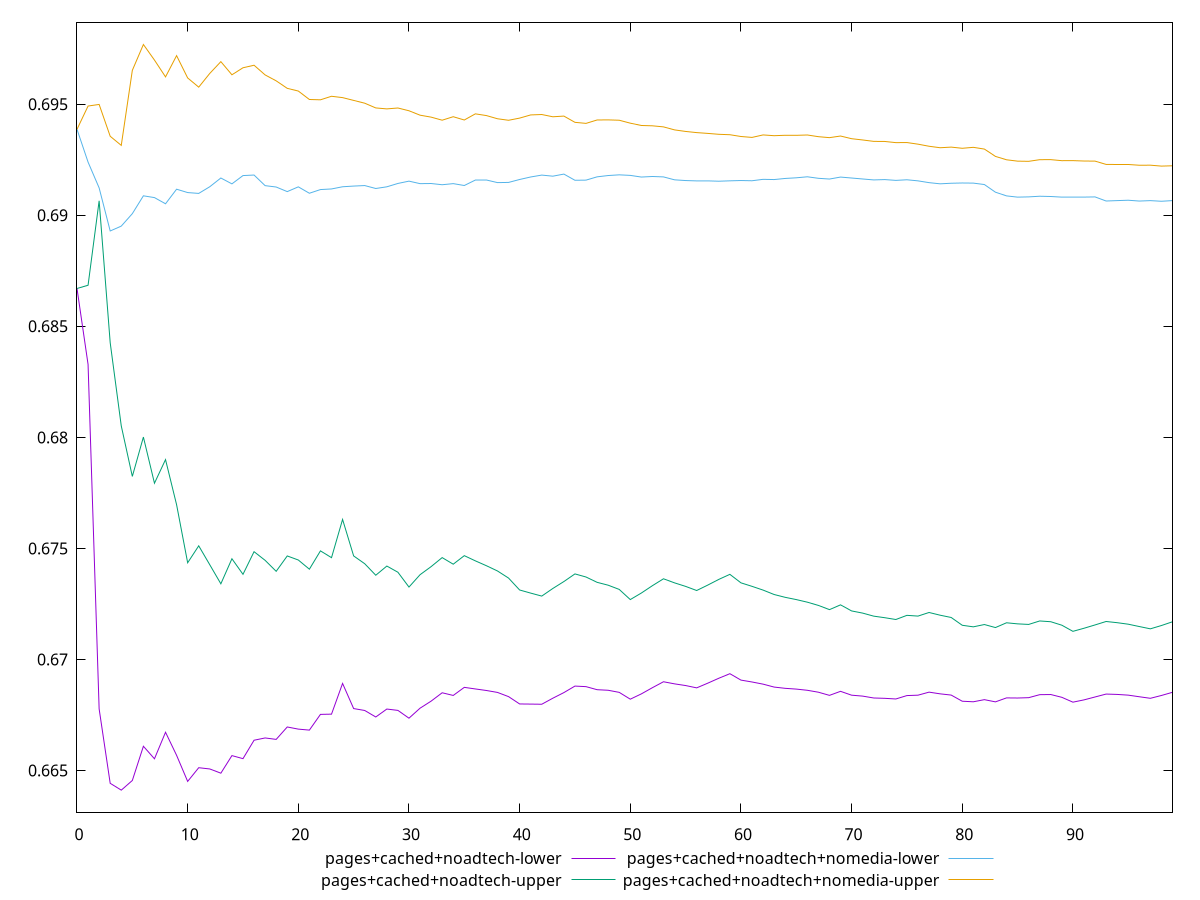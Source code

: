 reset

$pagesCachedNoadtechLower <<EOF
0 0.6867057909921412
1 0.683285381454445
2 0.667775571766083
3 0.6644226261727723
4 0.6641155140563078
5 0.664549871686838
6 0.6660912669389585
7 0.6655271342634578
8 0.6667217571386909
9 0.6656832452382159
10 0.6645081881279862
11 0.6651255699513532
12 0.6650687565268066
13 0.6648786332015216
14 0.665670407088514
15 0.6655332894502868
16 0.6663625402663337
17 0.666465444770419
18 0.6664008313283115
19 0.6669596891339381
20 0.6668633485374034
21 0.6668185320724522
22 0.6675268775872353
23 0.6675372410641327
24 0.6689204444257425
25 0.6677887247360771
26 0.6677028691882056
27 0.6674095454198476
28 0.6677672195259703
29 0.6677061360940728
30 0.6673554110910581
31 0.6678052449156031
32 0.6681227550850303
33 0.6684999790684615
34 0.6683795959526763
35 0.6687435578881019
36 0.6686719407077459
37 0.6686023736534961
38 0.6685155393467447
39 0.6683264064164979
40 0.6679963080356751
41 0.667990240636281
42 0.6679831093735201
43 0.668254816749576
44 0.6685080041281232
45 0.6688014185378927
46 0.6687759874314501
47 0.6686384757479416
48 0.6686127622410066
49 0.6685184246523366
50 0.6682112121061553
51 0.6684495641890357
52 0.6687289491937694
53 0.6689962345562622
54 0.6689011857135657
55 0.6688253422669955
56 0.6687206843894654
57 0.6689318378969458
58 0.6691540466022953
59 0.6693591433189904
60 0.6690706102996684
61 0.6689857560671724
62 0.668888477618131
63 0.6687566312084537
64 0.6686998637965442
65 0.6686656142500839
66 0.6686119403752474
67 0.6685252164290553
68 0.6683829588617393
69 0.668564916878541
70 0.6683912425243151
71 0.6683494233603579
72 0.6682647365225861
73 0.6682496351724296
74 0.6682207938363521
75 0.6683739263522058
76 0.668391411778382
77 0.6685281923621049
78 0.6684519655199368
79 0.6683962216008521
80 0.6681190875042146
81 0.6680942462923163
82 0.6681897156554639
83 0.6680903358621513
84 0.668269017551065
85 0.6682636571019134
86 0.6682792617236712
87 0.6684140715494727
88 0.6684208364458327
89 0.6682953094321735
90 0.6680768984679426
91 0.6681796048191561
92 0.6683105714115126
93 0.6684416032406449
94 0.6684253725923636
95 0.6683931323937625
96 0.6683209131834571
97 0.6682509770403003
98 0.668378017240168
99 0.6685211681559968
EOF

$pagesCachedNoadtechUpper <<EOF
0 0.6867057909921412
1 0.6868517058326883
2 0.6906540871319501
3 0.684263860185833
4 0.6805179489036812
5 0.6782427442984734
6 0.6800152271275219
7 0.6779365246641594
8 0.6789996772262018
9 0.6769679482970808
10 0.6743544551002802
11 0.6751167882191076
12 0.6742642202162571
13 0.6734072037843492
14 0.6745349399444103
15 0.6738340850133733
16 0.6748526094343653
17 0.6744635787769824
18 0.6739690633722674
19 0.6746612397797153
20 0.6744784321016855
21 0.6740646409847517
22 0.6748895482738989
23 0.6745839076181039
24 0.6763059171208549
25 0.6746623821420644
26 0.6743115665103823
27 0.6737923845164162
28 0.6742063144687696
29 0.6739278297285687
30 0.6732601672652018
31 0.6738157145664341
32 0.6741801977988781
33 0.6745867983581887
34 0.6742899584475518
35 0.6746741772422219
36 0.6744401880870121
37 0.674220335702505
38 0.6739842779827511
39 0.6736646322821395
40 0.6731282260382913
41 0.6729878540872256
42 0.672853700904959
43 0.6731961165667765
44 0.6735087670956953
45 0.6738523338828476
46 0.6737126526902111
47 0.6734733731049767
48 0.6733444029325127
49 0.6731544171555439
50 0.6726965210016068
51 0.6729909135863231
52 0.6733221880331246
53 0.6736327945214776
54 0.6734491252205631
55 0.6732906188677791
56 0.6731047749858837
57 0.6733483029037524
58 0.6736053224749908
59 0.6738328895873876
60 0.6734503410116655
61 0.6732925440927982
62 0.6731238826293426
63 0.672924699182848
64 0.6727977190528405
65 0.6726963268600353
66 0.6725794794966683
67 0.6724334321162183
68 0.6722438889007231
69 0.6724587483096292
70 0.6721852702181036
71 0.6720873540734661
72 0.6719501226969787
73 0.6718800198106787
74 0.6717990180943468
75 0.6719863807226584
76 0.67195286131792
77 0.6721151594374009
78 0.6719932123578944
79 0.6718905927891388
80 0.6715395456786201
81 0.6714687823077838
82 0.6715728338819671
83 0.6714364569199645
84 0.6716515490721795
85 0.6716031886778029
86 0.67157699688621
87 0.671733607742334
88 0.6716991229414181
89 0.6715423361611002
90 0.6712663579641609
91 0.6714049527486797
92 0.6715545163428508
93 0.6717096398499779
94 0.6716559591611132
95 0.6715879615629209
96 0.6714823626259576
97 0.6713791735415141
98 0.6715279800180295
99 0.671696959981738
EOF

$pagesCachedNoadtechNomediaLower <<EOF
0 0.6938728277329338
1 0.692395948657358
2 0.6912355211293454
3 0.6892955844998199
4 0.6895143894046423
5 0.690075245870337
6 0.690878473604396
7 0.6907984416380318
8 0.6905194669561653
9 0.6911763192589077
10 0.6910247888450769
11 0.6909867523232799
12 0.6912877111199411
13 0.6916805846632487
14 0.6914162661408499
15 0.691789758714857
16 0.6918138950633882
17 0.6913365914836566
18 0.6912744975517504
19 0.6910678307630603
20 0.6912822165736598
21 0.6909938327149194
22 0.6911597495171663
23 0.6911874045403741
24 0.6912860458889125
25 0.69131717325764
26 0.6913402842024653
27 0.6912080879481046
28 0.6912840134137295
29 0.6914352605510651
30 0.6915394588346255
31 0.6914266088368232
32 0.6914325222573565
33 0.6913770827381598
34 0.6914270734392822
35 0.6913426901006692
36 0.6915878169961509
37 0.6915904929155194
38 0.6914732925512119
39 0.691481474285099
40 0.6916138364584988
41 0.6917266692074973
42 0.6918119364971621
43 0.6917628559818989
44 0.6918567136327558
45 0.6915781611009157
46 0.691585234358483
47 0.6917326516912989
48 0.6917918549107914
49 0.691823213305567
50 0.6917983436739872
51 0.6917237293357364
52 0.6917485724089778
53 0.691730056049345
54 0.6915985504096254
55 0.6915659524870594
56 0.6915501610477651
57 0.6915513213844103
58 0.6915359580432089
59 0.6915531836483503
60 0.6915670166317723
61 0.6915565709214824
62 0.6916204331873002
63 0.6916106839781769
64 0.6916604317826393
65 0.691689740057321
66 0.6917354341173025
67 0.6916668511416992
68 0.6916338100550314
69 0.6917227477824016
70 0.6916798099058908
71 0.6916364446249986
72 0.6915942119727044
73 0.6916092698628499
74 0.6915734996260355
75 0.6916007962908667
76 0.6915519773118708
77 0.6914714173594811
78 0.6914186634532847
79 0.6914445449565108
80 0.6914558564165344
81 0.6914502085162036
82 0.6913865152425014
83 0.6910413607228927
84 0.6908751304868106
85 0.6908188982996047
86 0.690830518498167
87 0.6908594604913352
88 0.6908475384406019
89 0.6908193536842063
90 0.6908214095129569
91 0.6908204747356358
92 0.6908293515843346
93 0.6906447015410342
94 0.6906626421438006
95 0.6906792472475647
96 0.6906424220909929
97 0.690661887571483
98 0.6906331531936634
99 0.6906629411870979
EOF

$pagesCachedNoadtechNomediaUpper <<EOF
0 0.6938728277329338
1 0.6949211697501075
2 0.6949933350238143
3 0.6935602036488915
4 0.6931492189750488
5 0.6965274893677615
6 0.6976922114023087
7 0.696990969267201
8 0.6962333430734567
9 0.6971907148018378
10 0.6961861439755883
11 0.6957717458391403
12 0.6963904400338823
13 0.6969204054512993
14 0.6963283647196056
15 0.6966449726722327
16 0.6967584769912908
17 0.6963225990166401
18 0.6960553957127047
19 0.6957179297225154
20 0.6955962502767303
21 0.6952162746457908
22 0.6952018474439893
23 0.6953607401654376
24 0.6953004644111767
25 0.695174933924301
26 0.6950494354179902
27 0.6948358839692774
28 0.6947928026506676
29 0.6948329926743869
30 0.6947084163597452
31 0.6945099281131192
32 0.694421760893341
33 0.6942838013538395
34 0.6944405997070757
35 0.6942922618312433
36 0.6945692836808286
37 0.694491719267641
38 0.6943483722479882
39 0.6942800310096564
40 0.69437780116559
41 0.6945211077226141
42 0.694539660083965
43 0.6944375518466401
44 0.6944686066257459
45 0.6941874697115265
46 0.6941403057877287
47 0.6942934956769713
48 0.6942976929262544
49 0.6942821787833616
50 0.6941500633482522
51 0.6940459720743378
52 0.6940308095224006
53 0.6939829072710711
54 0.6938472995681559
55 0.6937772485439757
56 0.6937251485194885
57 0.6936893030246024
58 0.693648187248444
59 0.6936296765878692
60 0.6935497089963306
61 0.6935084666949836
62 0.6936202447409434
63 0.6935859312728555
64 0.6936046612334431
65 0.6936020768596889
66 0.6936176717628624
67 0.6935415115952543
68 0.6934976147084431
69 0.693570697553085
70 0.6934505070789477
71 0.6933933443970618
72 0.6933300112361461
73 0.6933258400170198
74 0.6932734720623138
75 0.6932772210329573
76 0.6932042327675789
77 0.693110370360166
78 0.693043534913114
79 0.6930715422564604
80 0.6930188327864272
81 0.6930617956544171
82 0.6929836769254514
83 0.692653001064262
84 0.6925011445448976
85 0.6924401497783051
86 0.6924315091858714
87 0.6925055876869954
88 0.6925073764472007
89 0.6924610993789685
90 0.6924631314897863
91 0.6924454923212265
92 0.6924406152921482
93 0.6922928458978033
94 0.6923055688877885
95 0.6923057488211208
96 0.692255186964433
97 0.6922577328256567
98 0.6922165735238308
99 0.6922308087539513
EOF

set key outside below
set xrange [0:99]
set yrange [0.6631155140563078:0.6986922114023087]
set trange [0.6631155140563078:0.6986922114023087]
set terminal svg size 640, 560 enhanced background rgb 'white'
set output "report_00009_2021-02-08T22-37-41.559Z/meta/scoreEstimate/comparison/sorted/2_vs_3.svg"

plot $pagesCachedNoadtechLower title "pages+cached+noadtech-lower" with line, \
     $pagesCachedNoadtechUpper title "pages+cached+noadtech-upper" with line, \
     $pagesCachedNoadtechNomediaLower title "pages+cached+noadtech+nomedia-lower" with line, \
     $pagesCachedNoadtechNomediaUpper title "pages+cached+noadtech+nomedia-upper" with line

reset
